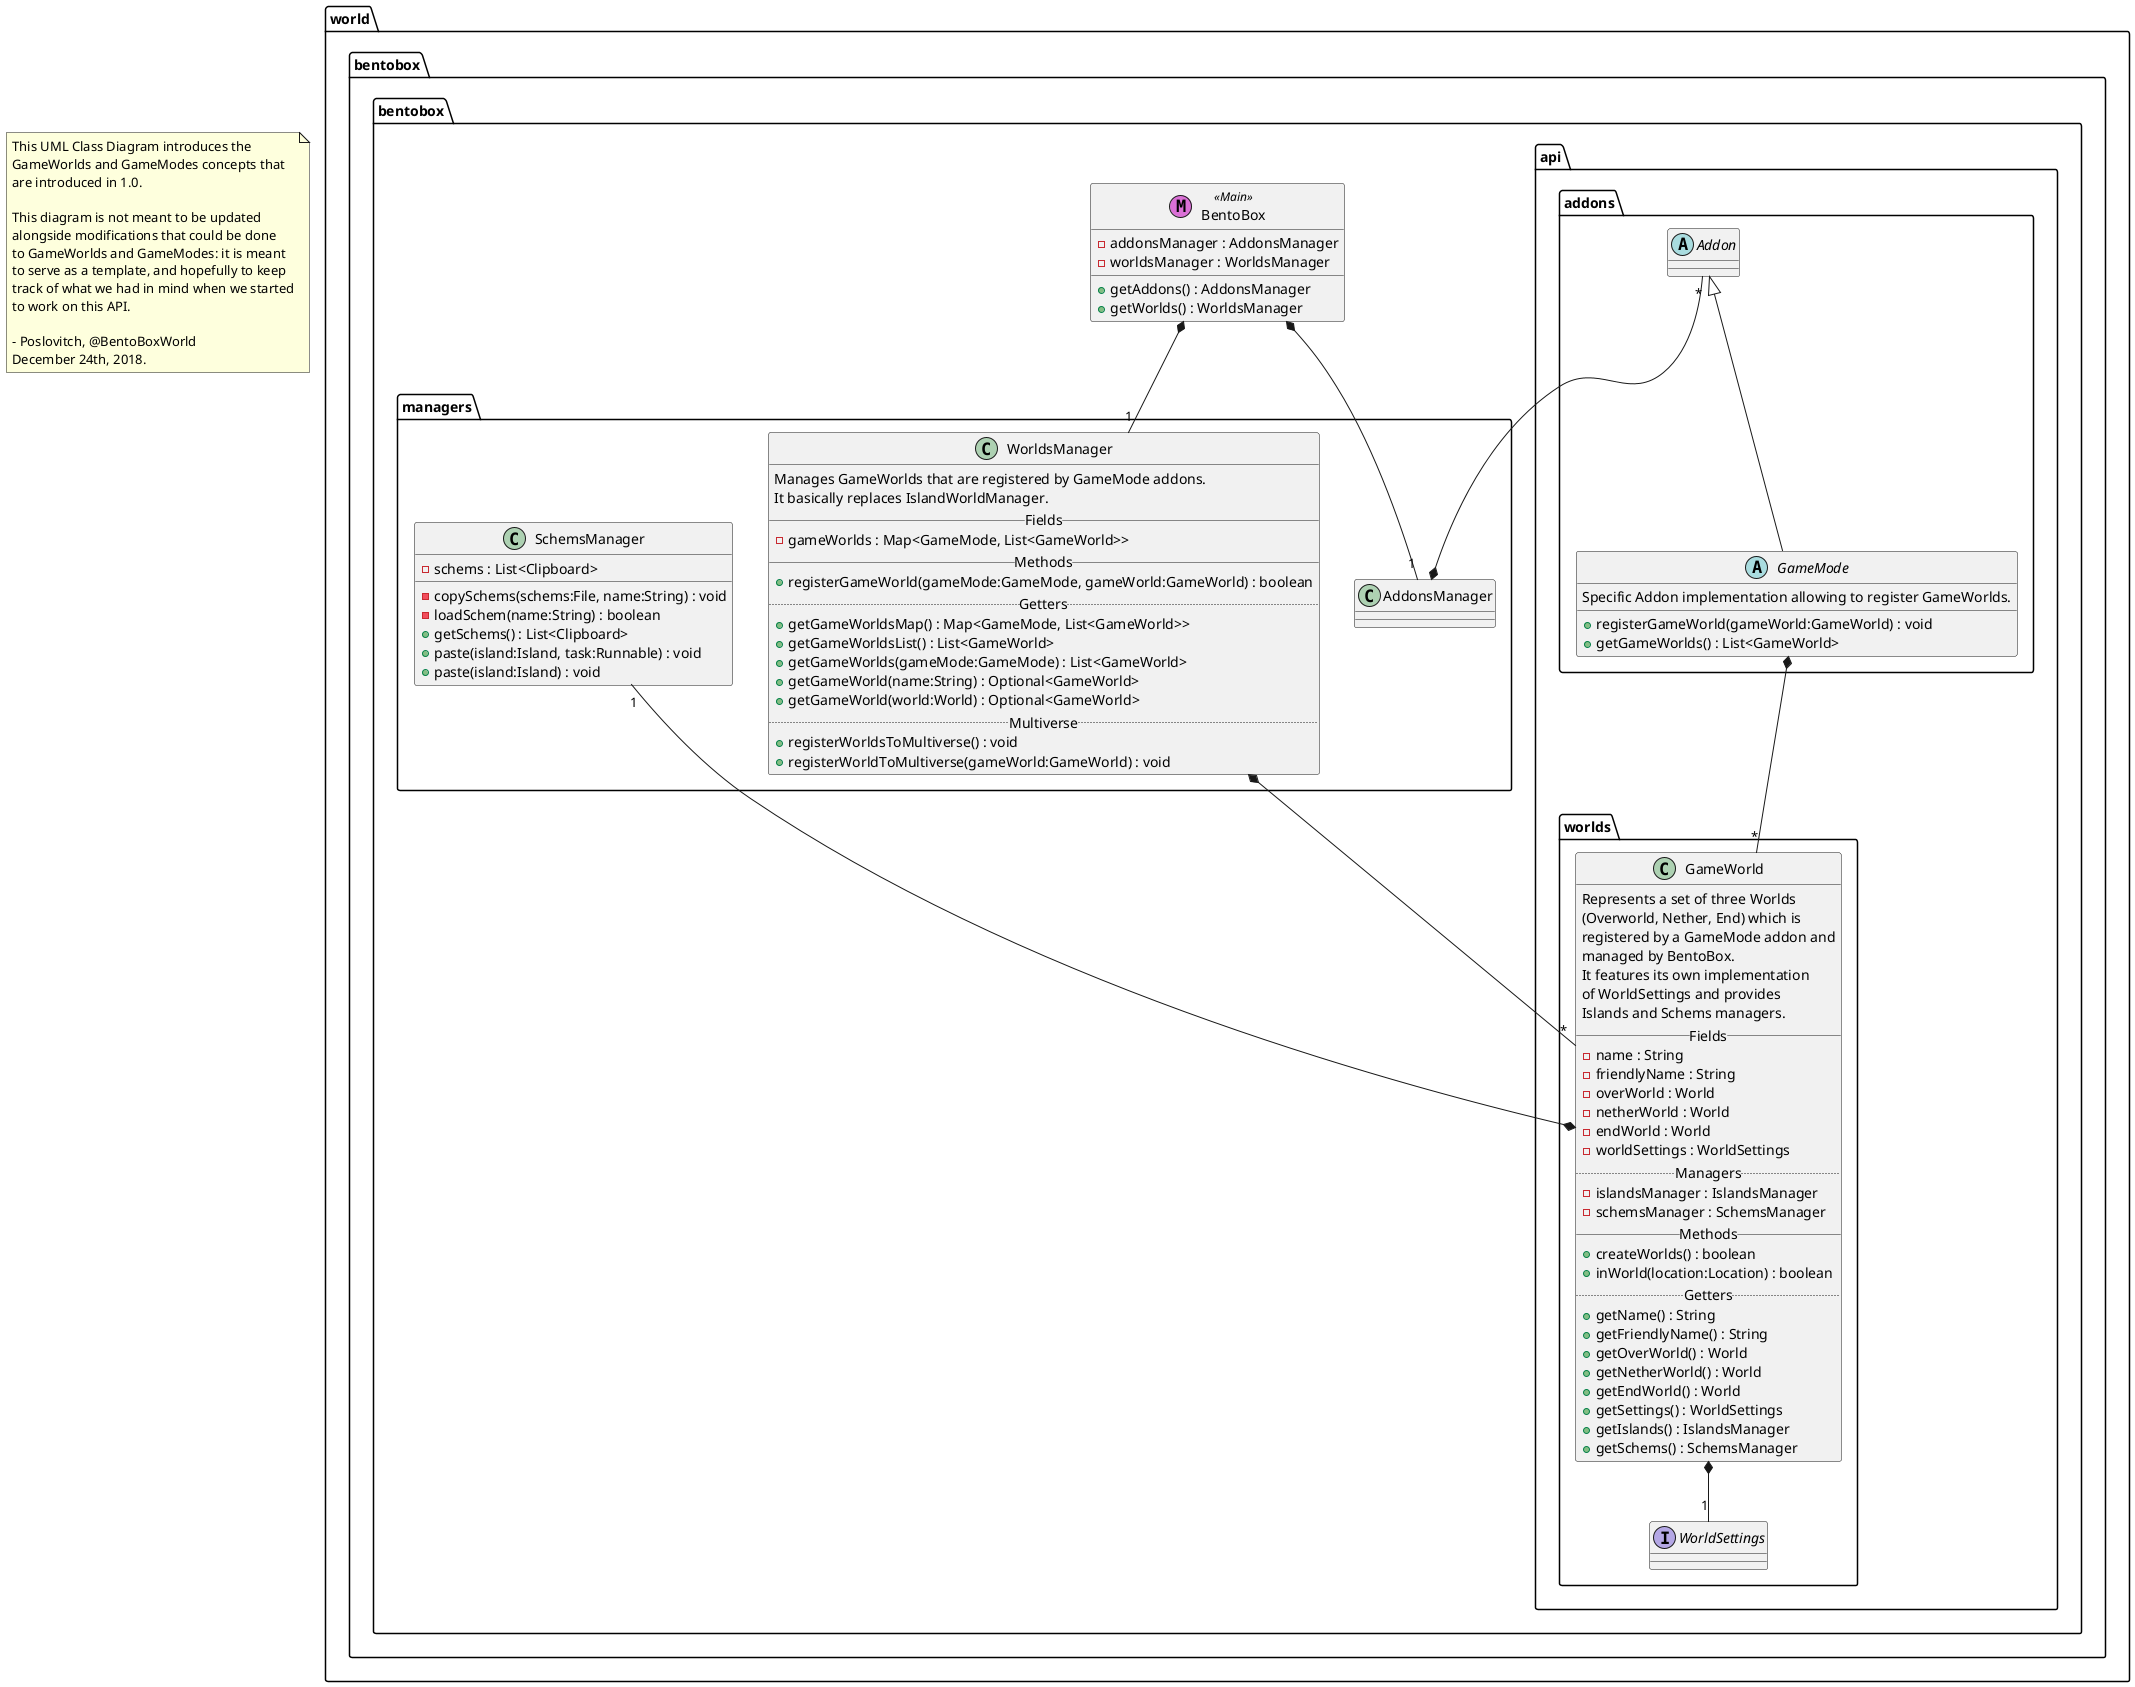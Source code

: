 @startuml

note as N1
    This UML Class Diagram introduces the
    GameWorlds and GameModes concepts that
    are introduced in 1.0.

    This diagram is not meant to be updated
    alongside modifications that could be done
    to GameWorlds and GameModes: it is meant
    to serve as a template, and hopefully to keep
    track of what we had in mind when we started
    to work on this API.

    - Poslovitch, @BentoBoxWorld
    December 24th, 2018.
end note

package world.bentobox.bentobox {

    class BentoBox << (M,orchid) Main >> {
        - addonsManager : AddonsManager
        - worldsManager : WorldsManager
        + getAddons() : AddonsManager
        + getWorlds() : WorldsManager
    }

    package api {
        package addons {
            abstract class Addon

            abstract class GameMode extends Addon {
                Specific Addon implementation allowing to register GameWorlds.

                + registerGameWorld(gameWorld:GameWorld) : void
                + getGameWorlds() : List<GameWorld>
            }
        }

        package worlds {
            interface WorldSettings

            class GameWorld {
                Represents a set of three Worlds
                (Overworld, Nether, End) which is
                registered by a GameMode addon and
                managed by BentoBox.
                It features its own implementation
                of WorldSettings and provides
                Islands and Schems managers.
                __ Fields __
                - name : String
                - friendlyName : String
                - overWorld : World
                - netherWorld : World
                - endWorld : World
                - worldSettings : WorldSettings
                .. Managers ..
                - islandsManager : IslandsManager
                - schemsManager : SchemsManager
                __ Methods __
                + createWorlds() : boolean
                + inWorld(location:Location) : boolean
                .. Getters ..
                + getName() : String
                + getFriendlyName() : String
                + getOverWorld() : World
                + getNetherWorld() : World
                + getEndWorld() : World
                + getSettings() : WorldSettings
                + getIslands() : IslandsManager
                + getSchems() : SchemsManager
                }

            GameWorld *-- "1" WorldSettings

            GameMode *-- "*" GameWorld
        }
    }


    package managers {
        class AddonsManager

        BentoBox *-- "1" AddonsManager
        AddonsManager *-- "*" Addon

        class WorldsManager {
            Manages GameWorlds that are registered by GameMode addons.
            It basically replaces IslandWorldManager.
            __ Fields __
            - gameWorlds : Map<GameMode, List<GameWorld>>
            __ Methods __
            + registerGameWorld(gameMode:GameMode, gameWorld:GameWorld) : boolean
            .. Getters ..
            + getGameWorldsMap() : Map<GameMode, List<GameWorld>>
            + getGameWorldsList() : List<GameWorld>
            + getGameWorlds(gameMode:GameMode) : List<GameWorld>
            + getGameWorld(name:String) : Optional<GameWorld>
            + getGameWorld(world:World) : Optional<GameWorld>
            .. Multiverse ..
            + registerWorldsToMultiverse() : void
            + registerWorldToMultiverse(gameWorld:GameWorld) : void
        }

        BentoBox *-- "1" WorldsManager
        WorldsManager *-- "*" GameWorld

        class SchemsManager {
            - schems : List<Clipboard>

            - copySchems(schems:File, name:String) : void
            - loadSchem(name:String) : boolean
            + getSchems() : List<Clipboard>
            + paste(island:Island, task:Runnable) : void
            + paste(island:Island) : void
        }

        GameWorld *-- "1" SchemsManager
    }
}

@enduml
